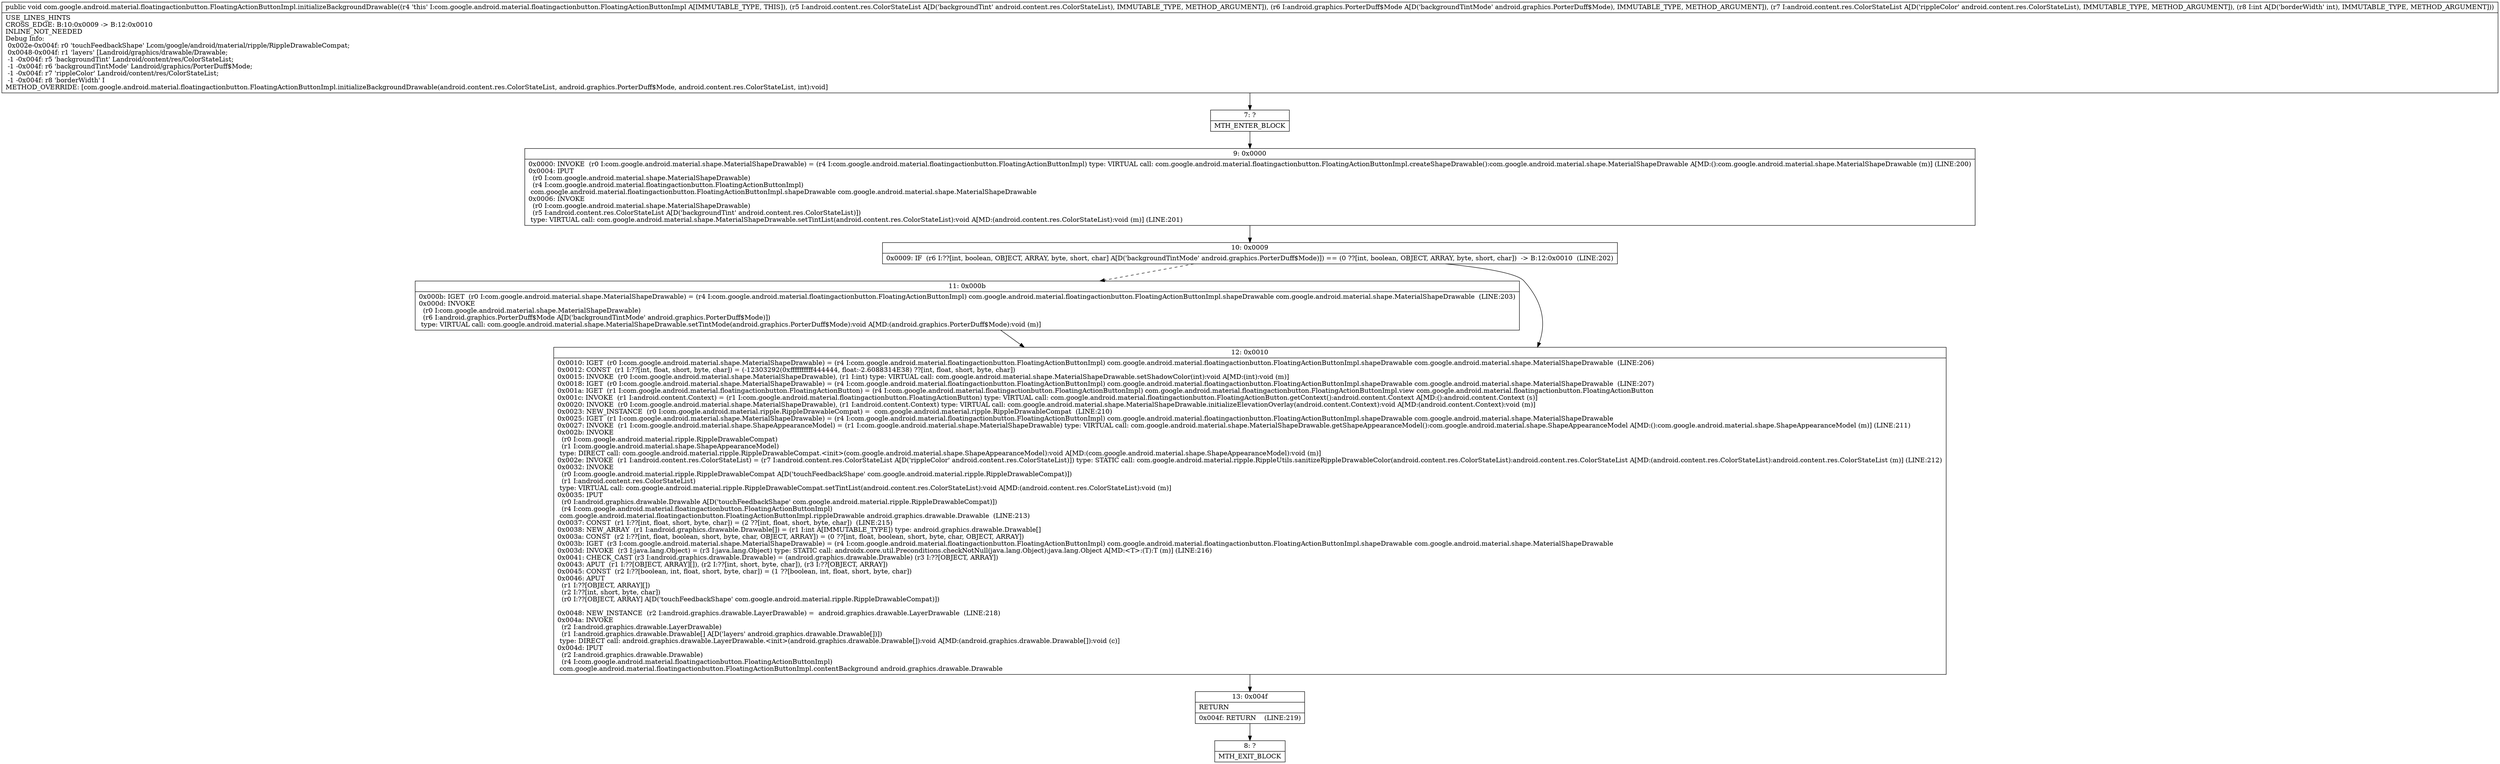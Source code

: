 digraph "CFG forcom.google.android.material.floatingactionbutton.FloatingActionButtonImpl.initializeBackgroundDrawable(Landroid\/content\/res\/ColorStateList;Landroid\/graphics\/PorterDuff$Mode;Landroid\/content\/res\/ColorStateList;I)V" {
Node_7 [shape=record,label="{7\:\ ?|MTH_ENTER_BLOCK\l}"];
Node_9 [shape=record,label="{9\:\ 0x0000|0x0000: INVOKE  (r0 I:com.google.android.material.shape.MaterialShapeDrawable) = (r4 I:com.google.android.material.floatingactionbutton.FloatingActionButtonImpl) type: VIRTUAL call: com.google.android.material.floatingactionbutton.FloatingActionButtonImpl.createShapeDrawable():com.google.android.material.shape.MaterialShapeDrawable A[MD:():com.google.android.material.shape.MaterialShapeDrawable (m)] (LINE:200)\l0x0004: IPUT  \l  (r0 I:com.google.android.material.shape.MaterialShapeDrawable)\l  (r4 I:com.google.android.material.floatingactionbutton.FloatingActionButtonImpl)\l com.google.android.material.floatingactionbutton.FloatingActionButtonImpl.shapeDrawable com.google.android.material.shape.MaterialShapeDrawable \l0x0006: INVOKE  \l  (r0 I:com.google.android.material.shape.MaterialShapeDrawable)\l  (r5 I:android.content.res.ColorStateList A[D('backgroundTint' android.content.res.ColorStateList)])\l type: VIRTUAL call: com.google.android.material.shape.MaterialShapeDrawable.setTintList(android.content.res.ColorStateList):void A[MD:(android.content.res.ColorStateList):void (m)] (LINE:201)\l}"];
Node_10 [shape=record,label="{10\:\ 0x0009|0x0009: IF  (r6 I:??[int, boolean, OBJECT, ARRAY, byte, short, char] A[D('backgroundTintMode' android.graphics.PorterDuff$Mode)]) == (0 ??[int, boolean, OBJECT, ARRAY, byte, short, char])  \-\> B:12:0x0010  (LINE:202)\l}"];
Node_11 [shape=record,label="{11\:\ 0x000b|0x000b: IGET  (r0 I:com.google.android.material.shape.MaterialShapeDrawable) = (r4 I:com.google.android.material.floatingactionbutton.FloatingActionButtonImpl) com.google.android.material.floatingactionbutton.FloatingActionButtonImpl.shapeDrawable com.google.android.material.shape.MaterialShapeDrawable  (LINE:203)\l0x000d: INVOKE  \l  (r0 I:com.google.android.material.shape.MaterialShapeDrawable)\l  (r6 I:android.graphics.PorterDuff$Mode A[D('backgroundTintMode' android.graphics.PorterDuff$Mode)])\l type: VIRTUAL call: com.google.android.material.shape.MaterialShapeDrawable.setTintMode(android.graphics.PorterDuff$Mode):void A[MD:(android.graphics.PorterDuff$Mode):void (m)]\l}"];
Node_12 [shape=record,label="{12\:\ 0x0010|0x0010: IGET  (r0 I:com.google.android.material.shape.MaterialShapeDrawable) = (r4 I:com.google.android.material.floatingactionbutton.FloatingActionButtonImpl) com.google.android.material.floatingactionbutton.FloatingActionButtonImpl.shapeDrawable com.google.android.material.shape.MaterialShapeDrawable  (LINE:206)\l0x0012: CONST  (r1 I:??[int, float, short, byte, char]) = (\-12303292(0xffffffffff444444, float:\-2.6088314E38) ??[int, float, short, byte, char]) \l0x0015: INVOKE  (r0 I:com.google.android.material.shape.MaterialShapeDrawable), (r1 I:int) type: VIRTUAL call: com.google.android.material.shape.MaterialShapeDrawable.setShadowColor(int):void A[MD:(int):void (m)]\l0x0018: IGET  (r0 I:com.google.android.material.shape.MaterialShapeDrawable) = (r4 I:com.google.android.material.floatingactionbutton.FloatingActionButtonImpl) com.google.android.material.floatingactionbutton.FloatingActionButtonImpl.shapeDrawable com.google.android.material.shape.MaterialShapeDrawable  (LINE:207)\l0x001a: IGET  (r1 I:com.google.android.material.floatingactionbutton.FloatingActionButton) = (r4 I:com.google.android.material.floatingactionbutton.FloatingActionButtonImpl) com.google.android.material.floatingactionbutton.FloatingActionButtonImpl.view com.google.android.material.floatingactionbutton.FloatingActionButton \l0x001c: INVOKE  (r1 I:android.content.Context) = (r1 I:com.google.android.material.floatingactionbutton.FloatingActionButton) type: VIRTUAL call: com.google.android.material.floatingactionbutton.FloatingActionButton.getContext():android.content.Context A[MD:():android.content.Context (s)]\l0x0020: INVOKE  (r0 I:com.google.android.material.shape.MaterialShapeDrawable), (r1 I:android.content.Context) type: VIRTUAL call: com.google.android.material.shape.MaterialShapeDrawable.initializeElevationOverlay(android.content.Context):void A[MD:(android.content.Context):void (m)]\l0x0023: NEW_INSTANCE  (r0 I:com.google.android.material.ripple.RippleDrawableCompat) =  com.google.android.material.ripple.RippleDrawableCompat  (LINE:210)\l0x0025: IGET  (r1 I:com.google.android.material.shape.MaterialShapeDrawable) = (r4 I:com.google.android.material.floatingactionbutton.FloatingActionButtonImpl) com.google.android.material.floatingactionbutton.FloatingActionButtonImpl.shapeDrawable com.google.android.material.shape.MaterialShapeDrawable \l0x0027: INVOKE  (r1 I:com.google.android.material.shape.ShapeAppearanceModel) = (r1 I:com.google.android.material.shape.MaterialShapeDrawable) type: VIRTUAL call: com.google.android.material.shape.MaterialShapeDrawable.getShapeAppearanceModel():com.google.android.material.shape.ShapeAppearanceModel A[MD:():com.google.android.material.shape.ShapeAppearanceModel (m)] (LINE:211)\l0x002b: INVOKE  \l  (r0 I:com.google.android.material.ripple.RippleDrawableCompat)\l  (r1 I:com.google.android.material.shape.ShapeAppearanceModel)\l type: DIRECT call: com.google.android.material.ripple.RippleDrawableCompat.\<init\>(com.google.android.material.shape.ShapeAppearanceModel):void A[MD:(com.google.android.material.shape.ShapeAppearanceModel):void (m)]\l0x002e: INVOKE  (r1 I:android.content.res.ColorStateList) = (r7 I:android.content.res.ColorStateList A[D('rippleColor' android.content.res.ColorStateList)]) type: STATIC call: com.google.android.material.ripple.RippleUtils.sanitizeRippleDrawableColor(android.content.res.ColorStateList):android.content.res.ColorStateList A[MD:(android.content.res.ColorStateList):android.content.res.ColorStateList (m)] (LINE:212)\l0x0032: INVOKE  \l  (r0 I:com.google.android.material.ripple.RippleDrawableCompat A[D('touchFeedbackShape' com.google.android.material.ripple.RippleDrawableCompat)])\l  (r1 I:android.content.res.ColorStateList)\l type: VIRTUAL call: com.google.android.material.ripple.RippleDrawableCompat.setTintList(android.content.res.ColorStateList):void A[MD:(android.content.res.ColorStateList):void (m)]\l0x0035: IPUT  \l  (r0 I:android.graphics.drawable.Drawable A[D('touchFeedbackShape' com.google.android.material.ripple.RippleDrawableCompat)])\l  (r4 I:com.google.android.material.floatingactionbutton.FloatingActionButtonImpl)\l com.google.android.material.floatingactionbutton.FloatingActionButtonImpl.rippleDrawable android.graphics.drawable.Drawable  (LINE:213)\l0x0037: CONST  (r1 I:??[int, float, short, byte, char]) = (2 ??[int, float, short, byte, char])  (LINE:215)\l0x0038: NEW_ARRAY  (r1 I:android.graphics.drawable.Drawable[]) = (r1 I:int A[IMMUTABLE_TYPE]) type: android.graphics.drawable.Drawable[] \l0x003a: CONST  (r2 I:??[int, float, boolean, short, byte, char, OBJECT, ARRAY]) = (0 ??[int, float, boolean, short, byte, char, OBJECT, ARRAY]) \l0x003b: IGET  (r3 I:com.google.android.material.shape.MaterialShapeDrawable) = (r4 I:com.google.android.material.floatingactionbutton.FloatingActionButtonImpl) com.google.android.material.floatingactionbutton.FloatingActionButtonImpl.shapeDrawable com.google.android.material.shape.MaterialShapeDrawable \l0x003d: INVOKE  (r3 I:java.lang.Object) = (r3 I:java.lang.Object) type: STATIC call: androidx.core.util.Preconditions.checkNotNull(java.lang.Object):java.lang.Object A[MD:\<T\>:(T):T (m)] (LINE:216)\l0x0041: CHECK_CAST (r3 I:android.graphics.drawable.Drawable) = (android.graphics.drawable.Drawable) (r3 I:??[OBJECT, ARRAY]) \l0x0043: APUT  (r1 I:??[OBJECT, ARRAY][]), (r2 I:??[int, short, byte, char]), (r3 I:??[OBJECT, ARRAY]) \l0x0045: CONST  (r2 I:??[boolean, int, float, short, byte, char]) = (1 ??[boolean, int, float, short, byte, char]) \l0x0046: APUT  \l  (r1 I:??[OBJECT, ARRAY][])\l  (r2 I:??[int, short, byte, char])\l  (r0 I:??[OBJECT, ARRAY] A[D('touchFeedbackShape' com.google.android.material.ripple.RippleDrawableCompat)])\l \l0x0048: NEW_INSTANCE  (r2 I:android.graphics.drawable.LayerDrawable) =  android.graphics.drawable.LayerDrawable  (LINE:218)\l0x004a: INVOKE  \l  (r2 I:android.graphics.drawable.LayerDrawable)\l  (r1 I:android.graphics.drawable.Drawable[] A[D('layers' android.graphics.drawable.Drawable[])])\l type: DIRECT call: android.graphics.drawable.LayerDrawable.\<init\>(android.graphics.drawable.Drawable[]):void A[MD:(android.graphics.drawable.Drawable[]):void (c)]\l0x004d: IPUT  \l  (r2 I:android.graphics.drawable.Drawable)\l  (r4 I:com.google.android.material.floatingactionbutton.FloatingActionButtonImpl)\l com.google.android.material.floatingactionbutton.FloatingActionButtonImpl.contentBackground android.graphics.drawable.Drawable \l}"];
Node_13 [shape=record,label="{13\:\ 0x004f|RETURN\l|0x004f: RETURN    (LINE:219)\l}"];
Node_8 [shape=record,label="{8\:\ ?|MTH_EXIT_BLOCK\l}"];
MethodNode[shape=record,label="{public void com.google.android.material.floatingactionbutton.FloatingActionButtonImpl.initializeBackgroundDrawable((r4 'this' I:com.google.android.material.floatingactionbutton.FloatingActionButtonImpl A[IMMUTABLE_TYPE, THIS]), (r5 I:android.content.res.ColorStateList A[D('backgroundTint' android.content.res.ColorStateList), IMMUTABLE_TYPE, METHOD_ARGUMENT]), (r6 I:android.graphics.PorterDuff$Mode A[D('backgroundTintMode' android.graphics.PorterDuff$Mode), IMMUTABLE_TYPE, METHOD_ARGUMENT]), (r7 I:android.content.res.ColorStateList A[D('rippleColor' android.content.res.ColorStateList), IMMUTABLE_TYPE, METHOD_ARGUMENT]), (r8 I:int A[D('borderWidth' int), IMMUTABLE_TYPE, METHOD_ARGUMENT]))  | USE_LINES_HINTS\lCROSS_EDGE: B:10:0x0009 \-\> B:12:0x0010\lINLINE_NOT_NEEDED\lDebug Info:\l  0x002e\-0x004f: r0 'touchFeedbackShape' Lcom\/google\/android\/material\/ripple\/RippleDrawableCompat;\l  0x0048\-0x004f: r1 'layers' [Landroid\/graphics\/drawable\/Drawable;\l  \-1 \-0x004f: r5 'backgroundTint' Landroid\/content\/res\/ColorStateList;\l  \-1 \-0x004f: r6 'backgroundTintMode' Landroid\/graphics\/PorterDuff$Mode;\l  \-1 \-0x004f: r7 'rippleColor' Landroid\/content\/res\/ColorStateList;\l  \-1 \-0x004f: r8 'borderWidth' I\lMETHOD_OVERRIDE: [com.google.android.material.floatingactionbutton.FloatingActionButtonImpl.initializeBackgroundDrawable(android.content.res.ColorStateList, android.graphics.PorterDuff$Mode, android.content.res.ColorStateList, int):void]\l}"];
MethodNode -> Node_7;Node_7 -> Node_9;
Node_9 -> Node_10;
Node_10 -> Node_11[style=dashed];
Node_10 -> Node_12;
Node_11 -> Node_12;
Node_12 -> Node_13;
Node_13 -> Node_8;
}


